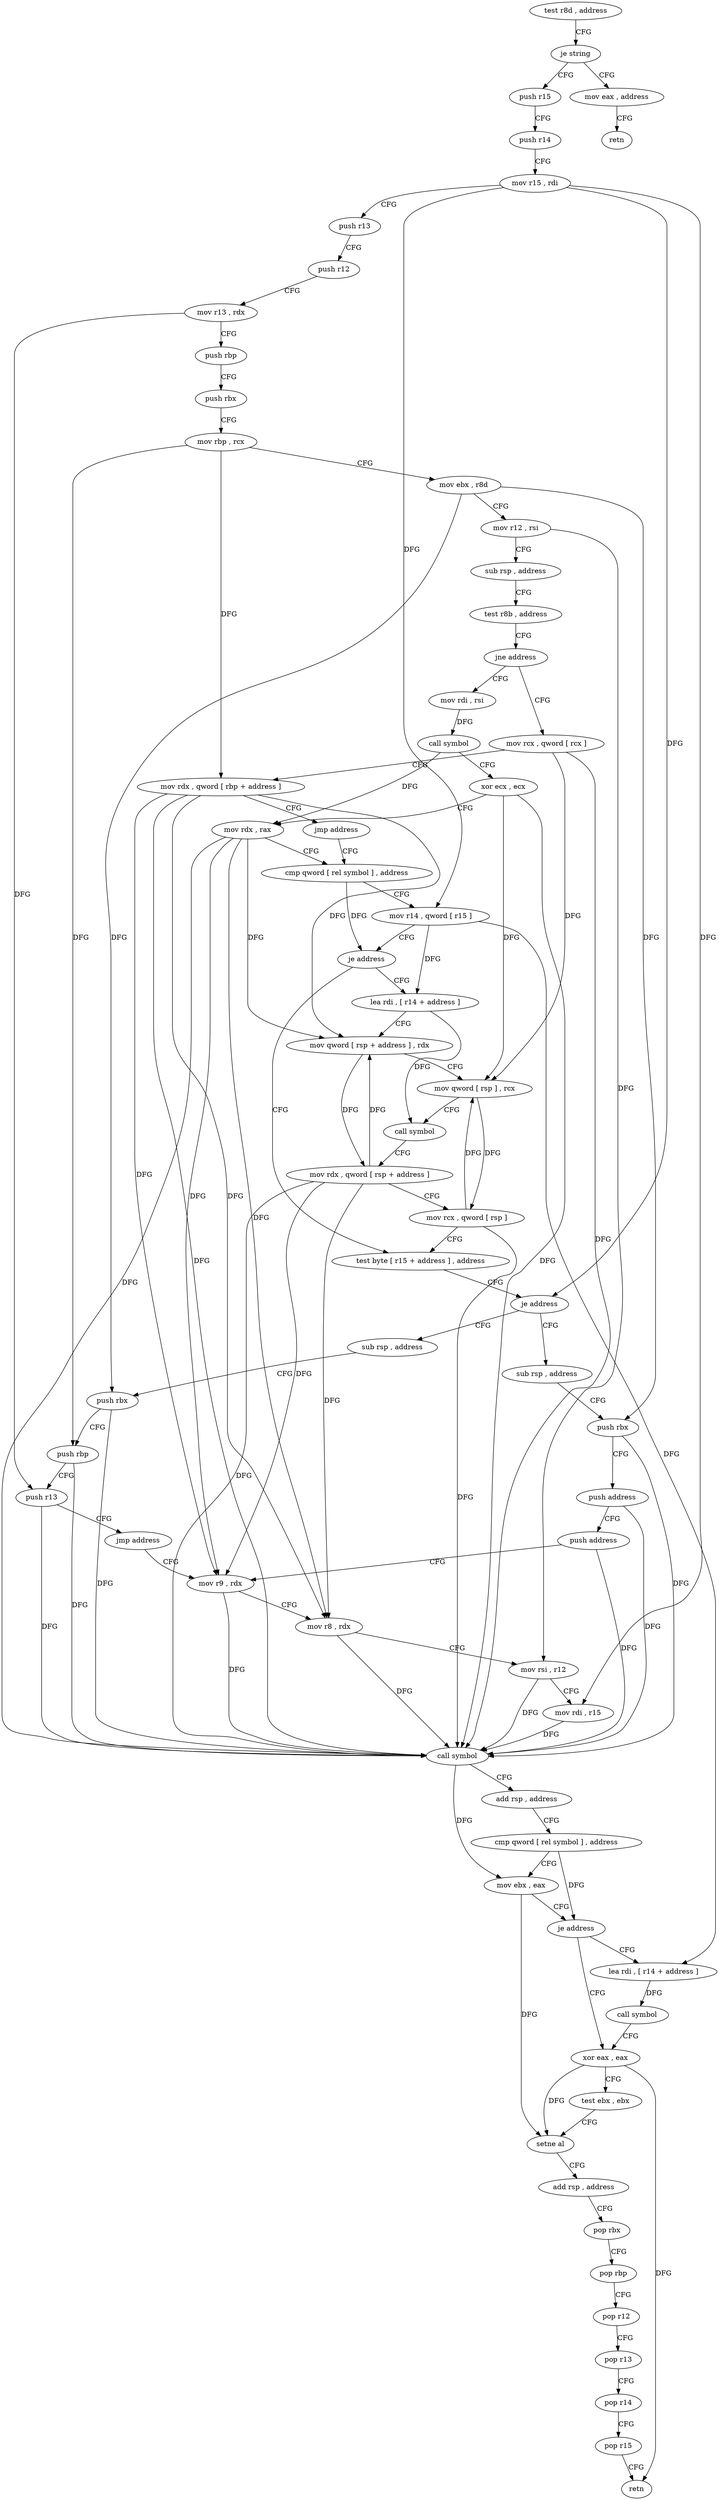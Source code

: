 digraph "func" {
"4289040" [label = "test r8d , address" ]
"4289047" [label = "je string" ]
"4289056" [label = "push r15" ]
"4289049" [label = "mov eax , address" ]
"4289058" [label = "push r14" ]
"4289060" [label = "mov r15 , rdi" ]
"4289063" [label = "push r13" ]
"4289065" [label = "push r12" ]
"4289067" [label = "mov r13 , rdx" ]
"4289070" [label = "push rbp" ]
"4289071" [label = "push rbx" ]
"4289072" [label = "mov rbp , rcx" ]
"4289075" [label = "mov ebx , r8d" ]
"4289078" [label = "mov r12 , rsi" ]
"4289081" [label = "sub rsp , address" ]
"4289085" [label = "test r8b , address" ]
"4289089" [label = "jne address" ]
"4289240" [label = "mov rcx , qword [ rcx ]" ]
"4289095" [label = "mov rdi , rsi" ]
"4289054" [label = "retn" ]
"4289243" [label = "mov rdx , qword [ rbp + address ]" ]
"4289247" [label = "jmp address" ]
"4289108" [label = "cmp qword [ rel symbol ] , address" ]
"4289098" [label = "call symbol" ]
"4289103" [label = "xor ecx , ecx" ]
"4289105" [label = "mov rdx , rax" ]
"4289116" [label = "mov r14 , qword [ r15 ]" ]
"4289119" [label = "je address" ]
"4289151" [label = "test byte [ r15 + address ] , address" ]
"4289121" [label = "lea rdi , [ r14 + address ]" ]
"4289156" [label = "je address" ]
"4289256" [label = "sub rsp , address" ]
"4289158" [label = "sub rsp , address" ]
"4289128" [label = "mov qword [ rsp + address ] , rdx" ]
"4289133" [label = "mov qword [ rsp ] , rcx" ]
"4289137" [label = "call symbol" ]
"4289142" [label = "mov rdx , qword [ rsp + address ]" ]
"4289147" [label = "mov rcx , qword [ rsp ]" ]
"4289260" [label = "push rbx" ]
"4289261" [label = "push rbp" ]
"4289262" [label = "push r13" ]
"4289264" [label = "jmp address" ]
"4289167" [label = "mov r9 , rdx" ]
"4289162" [label = "push rbx" ]
"4289163" [label = "push address" ]
"4289165" [label = "push address" ]
"4289170" [label = "mov r8 , rdx" ]
"4289173" [label = "mov rsi , r12" ]
"4289176" [label = "mov rdi , r15" ]
"4289179" [label = "call symbol" ]
"4289184" [label = "add rsp , address" ]
"4289188" [label = "cmp qword [ rel symbol ] , address" ]
"4289196" [label = "mov ebx , eax" ]
"4289198" [label = "je address" ]
"4289212" [label = "xor eax , eax" ]
"4289200" [label = "lea rdi , [ r14 + address ]" ]
"4289214" [label = "test ebx , ebx" ]
"4289216" [label = "setne al" ]
"4289219" [label = "add rsp , address" ]
"4289223" [label = "pop rbx" ]
"4289224" [label = "pop rbp" ]
"4289225" [label = "pop r12" ]
"4289227" [label = "pop r13" ]
"4289229" [label = "pop r14" ]
"4289231" [label = "pop r15" ]
"4289233" [label = "retn" ]
"4289207" [label = "call symbol" ]
"4289040" -> "4289047" [ label = "CFG" ]
"4289047" -> "4289056" [ label = "CFG" ]
"4289047" -> "4289049" [ label = "CFG" ]
"4289056" -> "4289058" [ label = "CFG" ]
"4289049" -> "4289054" [ label = "CFG" ]
"4289058" -> "4289060" [ label = "CFG" ]
"4289060" -> "4289063" [ label = "CFG" ]
"4289060" -> "4289116" [ label = "DFG" ]
"4289060" -> "4289156" [ label = "DFG" ]
"4289060" -> "4289176" [ label = "DFG" ]
"4289063" -> "4289065" [ label = "CFG" ]
"4289065" -> "4289067" [ label = "CFG" ]
"4289067" -> "4289070" [ label = "CFG" ]
"4289067" -> "4289262" [ label = "DFG" ]
"4289070" -> "4289071" [ label = "CFG" ]
"4289071" -> "4289072" [ label = "CFG" ]
"4289072" -> "4289075" [ label = "CFG" ]
"4289072" -> "4289243" [ label = "DFG" ]
"4289072" -> "4289261" [ label = "DFG" ]
"4289075" -> "4289078" [ label = "CFG" ]
"4289075" -> "4289260" [ label = "DFG" ]
"4289075" -> "4289162" [ label = "DFG" ]
"4289078" -> "4289081" [ label = "CFG" ]
"4289078" -> "4289173" [ label = "DFG" ]
"4289081" -> "4289085" [ label = "CFG" ]
"4289085" -> "4289089" [ label = "CFG" ]
"4289089" -> "4289240" [ label = "CFG" ]
"4289089" -> "4289095" [ label = "CFG" ]
"4289240" -> "4289243" [ label = "CFG" ]
"4289240" -> "4289133" [ label = "DFG" ]
"4289240" -> "4289179" [ label = "DFG" ]
"4289095" -> "4289098" [ label = "DFG" ]
"4289243" -> "4289247" [ label = "CFG" ]
"4289243" -> "4289128" [ label = "DFG" ]
"4289243" -> "4289167" [ label = "DFG" ]
"4289243" -> "4289170" [ label = "DFG" ]
"4289243" -> "4289179" [ label = "DFG" ]
"4289247" -> "4289108" [ label = "CFG" ]
"4289108" -> "4289116" [ label = "CFG" ]
"4289108" -> "4289119" [ label = "DFG" ]
"4289098" -> "4289103" [ label = "CFG" ]
"4289098" -> "4289105" [ label = "DFG" ]
"4289103" -> "4289105" [ label = "CFG" ]
"4289103" -> "4289133" [ label = "DFG" ]
"4289103" -> "4289179" [ label = "DFG" ]
"4289105" -> "4289108" [ label = "CFG" ]
"4289105" -> "4289128" [ label = "DFG" ]
"4289105" -> "4289167" [ label = "DFG" ]
"4289105" -> "4289170" [ label = "DFG" ]
"4289105" -> "4289179" [ label = "DFG" ]
"4289116" -> "4289119" [ label = "CFG" ]
"4289116" -> "4289121" [ label = "DFG" ]
"4289116" -> "4289200" [ label = "DFG" ]
"4289119" -> "4289151" [ label = "CFG" ]
"4289119" -> "4289121" [ label = "CFG" ]
"4289151" -> "4289156" [ label = "CFG" ]
"4289121" -> "4289128" [ label = "CFG" ]
"4289121" -> "4289137" [ label = "DFG" ]
"4289156" -> "4289256" [ label = "CFG" ]
"4289156" -> "4289158" [ label = "CFG" ]
"4289256" -> "4289260" [ label = "CFG" ]
"4289158" -> "4289162" [ label = "CFG" ]
"4289128" -> "4289133" [ label = "CFG" ]
"4289128" -> "4289142" [ label = "DFG" ]
"4289133" -> "4289137" [ label = "CFG" ]
"4289133" -> "4289147" [ label = "DFG" ]
"4289137" -> "4289142" [ label = "CFG" ]
"4289142" -> "4289147" [ label = "CFG" ]
"4289142" -> "4289128" [ label = "DFG" ]
"4289142" -> "4289167" [ label = "DFG" ]
"4289142" -> "4289170" [ label = "DFG" ]
"4289142" -> "4289179" [ label = "DFG" ]
"4289147" -> "4289151" [ label = "CFG" ]
"4289147" -> "4289133" [ label = "DFG" ]
"4289147" -> "4289179" [ label = "DFG" ]
"4289260" -> "4289261" [ label = "CFG" ]
"4289260" -> "4289179" [ label = "DFG" ]
"4289261" -> "4289262" [ label = "CFG" ]
"4289261" -> "4289179" [ label = "DFG" ]
"4289262" -> "4289264" [ label = "CFG" ]
"4289262" -> "4289179" [ label = "DFG" ]
"4289264" -> "4289167" [ label = "CFG" ]
"4289167" -> "4289170" [ label = "CFG" ]
"4289167" -> "4289179" [ label = "DFG" ]
"4289162" -> "4289163" [ label = "CFG" ]
"4289162" -> "4289179" [ label = "DFG" ]
"4289163" -> "4289165" [ label = "CFG" ]
"4289163" -> "4289179" [ label = "DFG" ]
"4289165" -> "4289167" [ label = "CFG" ]
"4289165" -> "4289179" [ label = "DFG" ]
"4289170" -> "4289173" [ label = "CFG" ]
"4289170" -> "4289179" [ label = "DFG" ]
"4289173" -> "4289176" [ label = "CFG" ]
"4289173" -> "4289179" [ label = "DFG" ]
"4289176" -> "4289179" [ label = "DFG" ]
"4289179" -> "4289184" [ label = "CFG" ]
"4289179" -> "4289196" [ label = "DFG" ]
"4289184" -> "4289188" [ label = "CFG" ]
"4289188" -> "4289196" [ label = "CFG" ]
"4289188" -> "4289198" [ label = "DFG" ]
"4289196" -> "4289198" [ label = "CFG" ]
"4289196" -> "4289216" [ label = "DFG" ]
"4289198" -> "4289212" [ label = "CFG" ]
"4289198" -> "4289200" [ label = "CFG" ]
"4289212" -> "4289214" [ label = "CFG" ]
"4289212" -> "4289216" [ label = "DFG" ]
"4289212" -> "4289233" [ label = "DFG" ]
"4289200" -> "4289207" [ label = "DFG" ]
"4289214" -> "4289216" [ label = "CFG" ]
"4289216" -> "4289219" [ label = "CFG" ]
"4289219" -> "4289223" [ label = "CFG" ]
"4289223" -> "4289224" [ label = "CFG" ]
"4289224" -> "4289225" [ label = "CFG" ]
"4289225" -> "4289227" [ label = "CFG" ]
"4289227" -> "4289229" [ label = "CFG" ]
"4289229" -> "4289231" [ label = "CFG" ]
"4289231" -> "4289233" [ label = "CFG" ]
"4289207" -> "4289212" [ label = "CFG" ]
}
